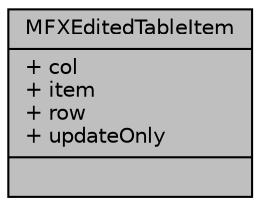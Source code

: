 digraph "MFXEditedTableItem"
{
  edge [fontname="Helvetica",fontsize="10",labelfontname="Helvetica",labelfontsize="10"];
  node [fontname="Helvetica",fontsize="10",shape=record];
  Node1 [label="{MFXEditedTableItem\n|+ col\l+ item\l+ row\l+ updateOnly\l|}",height=0.2,width=0.4,color="black", fillcolor="grey75", style="filled", fontcolor="black"];
}
